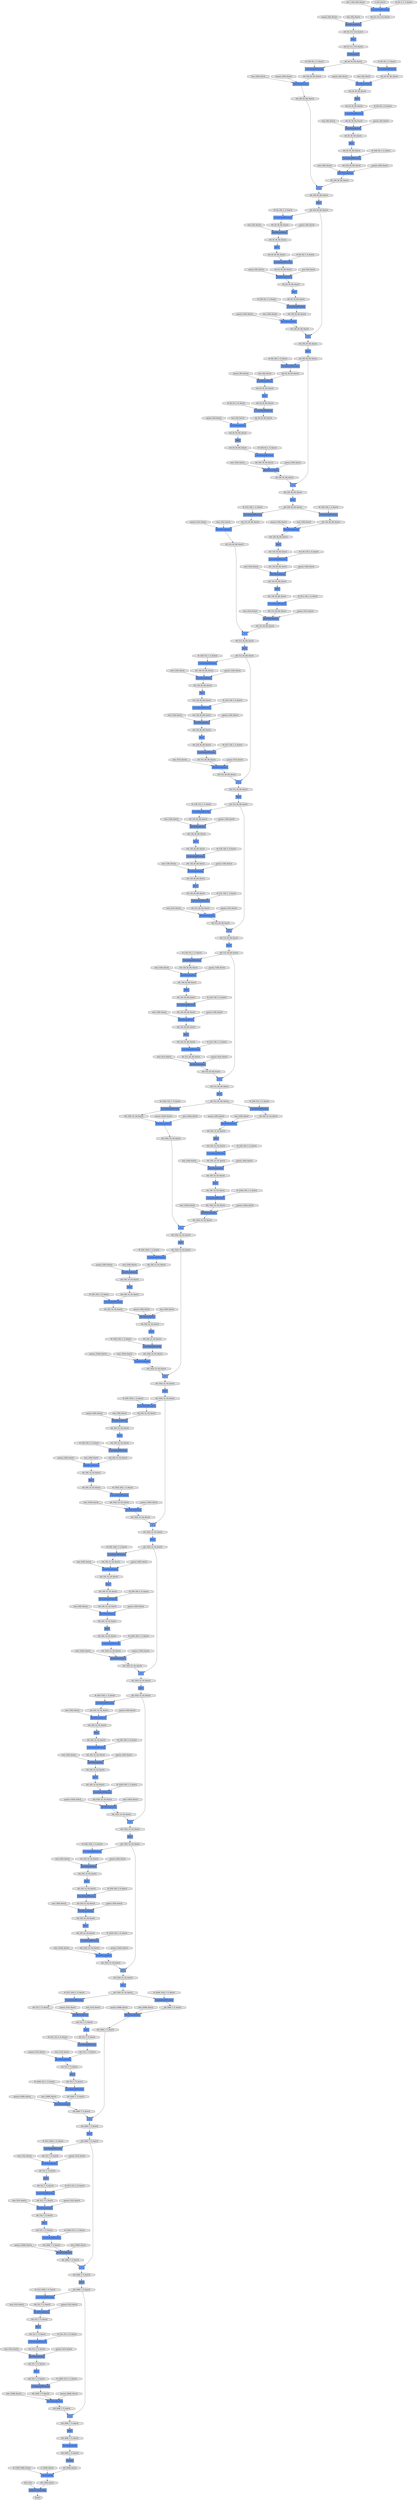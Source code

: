 digraph graphname{rankdir=TB;46965381038160 [label="(64, 256, 56, 56), float32",shape="octagon",fillcolor="#E0E0E0",style="filled"];46965381038288 [label="ReLU",shape="record",fillcolor="#6495ED",style="filled"];46964095648016 [label="W: (256, 64, 1, 1), float32",shape="octagon",fillcolor="#E0E0E0",style="filled"];46965381038352 [label="(64, 64, 56, 56), float32",shape="octagon",fillcolor="#E0E0E0",style="filled"];46964105380304 [label="W: (1000, 2048), float32",shape="octagon",fillcolor="#E0E0E0",style="filled"];46965381038608 [label="ReLU",shape="record",fillcolor="#6495ED",style="filled"];46964105380368 [label="MaxPoolingND",shape="record",fillcolor="#6495ED",style="filled"];46965388739152 [label="(64, 2048, 7, 7), float32",shape="octagon",fillcolor="#E0E0E0",style="filled"];46965381038672 [label="_ + _",shape="record",fillcolor="#6495ED",style="filled"];46965381038736 [label="(64, 64, 56, 56), float32",shape="octagon",fillcolor="#E0E0E0",style="filled"];46965388739344 [label="(64, 2048, 1, 1), float32",shape="octagon",fillcolor="#E0E0E0",style="filled"];46964095648528 [label="gamma: (256), float32",shape="octagon",fillcolor="#E0E0E0",style="filled"];46963444155152 [label="gamma: (64), float32",shape="octagon",fillcolor="#E0E0E0",style="filled"];46964105380688 [label="b: (1000), float32",shape="octagon",fillcolor="#E0E0E0",style="filled"];46965381038928 [label="(64, 64, 56, 56), float32",shape="octagon",fillcolor="#E0E0E0",style="filled"];46965388739536 [label="(64), int32",shape="octagon",fillcolor="#E0E0E0",style="filled"];46965388739600 [label="(64, 2048), float32",shape="octagon",fillcolor="#E0E0E0",style="filled"];46964095648848 [label="beta: (256), float32",shape="octagon",fillcolor="#E0E0E0",style="filled"];46963444155472 [label="beta: (64), float32",shape="octagon",fillcolor="#E0E0E0",style="filled"];46965381039312 [label="(64, 256, 56, 56), float32",shape="octagon",fillcolor="#E0E0E0",style="filled"];46965388739984 [label="(64, 1000), float32",shape="octagon",fillcolor="#E0E0E0",style="filled"];46965381039568 [label="Convolution2DFunction",shape="record",fillcolor="#6495ED",style="filled"];46965381039632 [label="Convolution2DFunction",shape="record",fillcolor="#6495ED",style="filled"];46965381039696 [label="(64, 64, 56, 56), float32",shape="octagon",fillcolor="#E0E0E0",style="filled"];46964095649424 [label="W: (128, 256, 1, 1), float32",shape="octagon",fillcolor="#E0E0E0",style="filled"];46965381039760 [label="BatchNormalization",shape="record",fillcolor="#6495ED",style="filled"];46963444156048 [label="W: (64, 64, 1, 1), float32",shape="octagon",fillcolor="#E0E0E0",style="filled"];46965381039824 [label="(64, 256, 56, 56), float32",shape="octagon",fillcolor="#E0E0E0",style="filled"];46965381039888 [label="(64, 256, 56, 56), float32",shape="octagon",fillcolor="#E0E0E0",style="filled"];46965388740432 [label="float32",shape="octagon",fillcolor="#E0E0E0",style="filled"];46965381039952 [label="(64, 64, 56, 56), float32",shape="octagon",fillcolor="#E0E0E0",style="filled"];46965381040016 [label="BatchNormalization",shape="record",fillcolor="#6495ED",style="filled"];46963444156432 [label="gamma: (64), float32",shape="octagon",fillcolor="#E0E0E0",style="filled"];46965381040208 [label="(64, 64, 56, 56), float32",shape="octagon",fillcolor="#E0E0E0",style="filled"];46964095649936 [label="gamma: (128), float32",shape="octagon",fillcolor="#E0E0E0",style="filled"];46963444156752 [label="beta: (64), float32",shape="octagon",fillcolor="#E0E0E0",style="filled"];46964095650256 [label="beta: (128), float32",shape="octagon",fillcolor="#E0E0E0",style="filled"];46963444157072 [label="W: (64, 64, 3, 3), float32",shape="octagon",fillcolor="#E0E0E0",style="filled"];46964095650576 [label="W: (128, 128, 3, 3), float32",shape="octagon",fillcolor="#E0E0E0",style="filled"];46963444157584 [label="gamma: (64), float32",shape="octagon",fillcolor="#E0E0E0",style="filled"];46964095651088 [label="gamma: (128), float32",shape="octagon",fillcolor="#E0E0E0",style="filled"];46963444157904 [label="beta: (64), float32",shape="octagon",fillcolor="#E0E0E0",style="filled"];46964095651408 [label="beta: (128), float32",shape="octagon",fillcolor="#E0E0E0",style="filled"];46963444158224 [label="W: (256, 64, 1, 1), float32",shape="octagon",fillcolor="#E0E0E0",style="filled"];46964095651728 [label="W: (512, 128, 1, 1), float32",shape="octagon",fillcolor="#E0E0E0",style="filled"];46965388677200 [label="BatchNormalization",shape="record",fillcolor="#6495ED",style="filled"];46965388578896 [label="(64, 256, 14, 14), float32",shape="octagon",fillcolor="#E0E0E0",style="filled"];46964095717456 [label="gamma: (128), float32",shape="octagon",fillcolor="#E0E0E0",style="filled"];46965388677264 [label="(64, 512, 7, 7), float32",shape="octagon",fillcolor="#E0E0E0",style="filled"];46965388579152 [label="(64, 256, 14, 14), float32",shape="octagon",fillcolor="#E0E0E0",style="filled"];46964095717776 [label="beta: (128), float32",shape="octagon",fillcolor="#E0E0E0",style="filled"];46964095816208 [label="gamma: (1024), float32",shape="octagon",fillcolor="#E0E0E0",style="filled"];46965388677712 [label="(64, 512, 7, 7), float32",shape="octagon",fillcolor="#E0E0E0",style="filled"];46965381632656 [label="(64, 64, 113, 113), float32",shape="octagon",fillcolor="#E0E0E0",style="filled"];46965388579536 [label="(64, 1024, 14, 14), float32",shape="octagon",fillcolor="#E0E0E0",style="filled"];46964095718096 [label="W: (512, 128, 1, 1), float32",shape="octagon",fillcolor="#E0E0E0",style="filled"];46965381632720 [label="BatchNormalization",shape="record",fillcolor="#6495ED",style="filled"];46964095816528 [label="beta: (1024), float32",shape="octagon",fillcolor="#E0E0E0",style="filled"];46965388579664 [label="(64, 1024, 14, 14), float32",shape="octagon",fillcolor="#E0E0E0",style="filled"];46965381632848 [label="Convolution2DFunction",shape="record",fillcolor="#6495ED",style="filled"];46965388579728 [label="ReLU",shape="record",fillcolor="#6495ED",style="filled"];46965381632976 [label="(64, 64, 56, 56), float32",shape="octagon",fillcolor="#E0E0E0",style="filled"];46965381633040 [label="(64, 64, 56, 56), float32",shape="octagon",fillcolor="#E0E0E0",style="filled"];46965388579920 [label="BatchNormalization",shape="record",fillcolor="#6495ED",style="filled"];46965388678352 [label="ReLU",shape="record",fillcolor="#6495ED",style="filled"];46964095718608 [label="gamma: (512), float32",shape="octagon",fillcolor="#E0E0E0",style="filled"];46965381633232 [label="BatchNormalization",shape="record",fillcolor="#6495ED",style="filled"];46965388678416 [label="(64, 512, 7, 7), float32",shape="octagon",fillcolor="#E0E0E0",style="filled"];46964095817040 [label="W: (256, 1024, 1, 1), float32",shape="octagon",fillcolor="#E0E0E0",style="filled"];46965388580176 [label="BatchNormalization",shape="record",fillcolor="#6495ED",style="filled"];46965381633360 [label="Convolution2DFunction",shape="record",fillcolor="#6495ED",style="filled"];46965388678544 [label="Convolution2DFunction",shape="record",fillcolor="#6495ED",style="filled"];46965388580240 [label="(64, 1024, 14, 14), float32",shape="octagon",fillcolor="#E0E0E0",style="filled"];46965381633488 [label="ReLU",shape="record",fillcolor="#6495ED",style="filled"];46965388678672 [label="(64, 512, 7, 7), float32",shape="octagon",fillcolor="#E0E0E0",style="filled"];46964095718928 [label="beta: (512), float32",shape="octagon",fillcolor="#E0E0E0",style="filled"];46965381633616 [label="ReLU",shape="record",fillcolor="#6495ED",style="filled"];46965388678992 [label="BatchNormalization",shape="record",fillcolor="#6495ED",style="filled"];46964095817552 [label="gamma: (256), float32",shape="octagon",fillcolor="#E0E0E0",style="filled"];46965388679056 [label="(64, 2048, 7, 7), float32",shape="octagon",fillcolor="#E0E0E0",style="filled"];46965388580752 [label="ReLU",shape="record",fillcolor="#6495ED",style="filled"];46965388580816 [label="(64, 1024, 14, 14), float32",shape="octagon",fillcolor="#E0E0E0",style="filled"];46965381634000 [label="BatchNormalization",shape="record",fillcolor="#6495ED",style="filled"];46964095719440 [label="W: (128, 512, 1, 1), float32",shape="octagon",fillcolor="#E0E0E0",style="filled"];46965381634064 [label="Convolution2DFunction",shape="record",fillcolor="#6495ED",style="filled"];46965388679248 [label="_ + _",shape="record",fillcolor="#6495ED",style="filled"];46965388580944 [label="BatchNormalization",shape="record",fillcolor="#6495ED",style="filled"];46965381634128 [label="(64, 64, 113, 113), float32",shape="octagon",fillcolor="#E0E0E0",style="filled"];46964095817872 [label="beta: (256), float32",shape="octagon",fillcolor="#E0E0E0",style="filled"];46965381634192 [label="(64, 64, 56, 56), float32",shape="octagon",fillcolor="#E0E0E0",style="filled"];46965388581072 [label="(64, 256, 14, 14), float32",shape="octagon",fillcolor="#E0E0E0",style="filled"];46965381634256 [label="ReLU",shape="record",fillcolor="#6495ED",style="filled"];46965388679440 [label="Convolution2DFunction",shape="record",fillcolor="#6495ED",style="filled"];46965381634320 [label="(64, 64, 56, 56), float32",shape="octagon",fillcolor="#E0E0E0",style="filled"];46964095818192 [label="W: (256, 256, 3, 3), float32",shape="octagon",fillcolor="#E0E0E0",style="filled"];46965381634512 [label="(64, 64, 56, 56), float32",shape="octagon",fillcolor="#E0E0E0",style="filled"];46965388679696 [label="BatchNormalization",shape="record",fillcolor="#6495ED",style="filled"];46964095719952 [label="gamma: (128), float32",shape="octagon",fillcolor="#E0E0E0",style="filled"];46965388679760 [label="(64, 2048, 7, 7), float32",shape="octagon",fillcolor="#E0E0E0",style="filled"];46965388581456 [label="Convolution2DFunction",shape="record",fillcolor="#6495ED",style="filled"];46965381634640 [label="BatchNormalization",shape="record",fillcolor="#6495ED",style="filled"];46965381634704 [label="Convolution2DFunction",shape="record",fillcolor="#6495ED",style="filled"];46965388679888 [label="(64, 2048, 7, 7), float32",shape="octagon",fillcolor="#E0E0E0",style="filled"];46965381634768 [label="(64, 64, 56, 56), float32",shape="octagon",fillcolor="#E0E0E0",style="filled"];46965388581712 [label="Convolution2DFunction",shape="record",fillcolor="#6495ED",style="filled"];46964095720272 [label="beta: (128), float32",shape="octagon",fillcolor="#E0E0E0",style="filled"];46965381634896 [label="(64, 64, 56, 56), float32",shape="octagon",fillcolor="#E0E0E0",style="filled"];46965388680080 [label="ReLU",shape="record",fillcolor="#6495ED",style="filled"];46965388581776 [label="(64, 256, 14, 14), float32",shape="octagon",fillcolor="#E0E0E0",style="filled"];46964095818704 [label="gamma: (256), float32",shape="octagon",fillcolor="#E0E0E0",style="filled"];46965381635024 [label="(64, 3, 226, 226), float32",shape="octagon",fillcolor="#E0E0E0",style="filled"];46965388581904 [label="_ + _",shape="record",fillcolor="#6495ED",style="filled"];46965381635088 [label="Convolution2DFunction",shape="record",fillcolor="#6495ED",style="filled"];46965381635152 [label="BatchNormalization",shape="record",fillcolor="#6495ED",style="filled"];46965388680336 [label="Convolution2DFunction",shape="record",fillcolor="#6495ED",style="filled"];46965388582032 [label="(64, 256, 14, 14), float32",shape="octagon",fillcolor="#E0E0E0",style="filled"];46964095720592 [label="W: (128, 128, 3, 3), float32",shape="octagon",fillcolor="#E0E0E0",style="filled"];46965381635216 [label="(64, 64, 113, 113), float32",shape="octagon",fillcolor="#E0E0E0",style="filled"];46965381635280 [label="(64, 256, 56, 56), float32",shape="octagon",fillcolor="#E0E0E0",style="filled"];46964095819024 [label="beta: (256), float32",shape="octagon",fillcolor="#E0E0E0",style="filled"];46965381635408 [label="ReLU",shape="record",fillcolor="#6495ED",style="filled"];46965388680592 [label="ReLU",shape="record",fillcolor="#6495ED",style="filled"];46965388680656 [label="(64, 2048, 7, 7), float32",shape="octagon",fillcolor="#E0E0E0",style="filled"];46965381635536 [label="Convolution2DFunction",shape="record",fillcolor="#6495ED",style="filled"];46965388582416 [label="ReLU",shape="record",fillcolor="#6495ED",style="filled"];46965381635600 [label="BatchNormalization",shape="record",fillcolor="#6495ED",style="filled"];46964095819344 [label="W: (1024, 256, 1, 1), float32",shape="octagon",fillcolor="#E0E0E0",style="filled"];46965388582480 [label="(64, 256, 14, 14), float32",shape="octagon",fillcolor="#E0E0E0",style="filled"];46965388680848 [label="(64, 2048, 7, 7), float32",shape="octagon",fillcolor="#E0E0E0",style="filled"];46964095721104 [label="gamma: (128), float32",shape="octagon",fillcolor="#E0E0E0",style="filled"];46965381635920 [label="Convolution2DFunction",shape="record",fillcolor="#6495ED",style="filled"];46965388582864 [label="Convolution2DFunction",shape="record",fillcolor="#6495ED",style="filled"];46964095721424 [label="beta: (128), float32",shape="octagon",fillcolor="#E0E0E0",style="filled"];46965381636048 [label="ReLU",shape="record",fillcolor="#6495ED",style="filled"];46964105355472 [label="beta: (2048), float32",shape="octagon",fillcolor="#E0E0E0",style="filled"];46964095754704 [label="gamma: (512), float32",shape="octagon",fillcolor="#E0E0E0",style="filled"];46964105355984 [label="W: (512, 2048, 1, 1), float32",shape="octagon",fillcolor="#E0E0E0",style="filled"];46964095755024 [label="beta: (512), float32",shape="octagon",fillcolor="#E0E0E0",style="filled"];46964105356496 [label="gamma: (512), float32",shape="octagon",fillcolor="#E0E0E0",style="filled"];46964095755600 [label="W: (256, 512, 1, 1), float32",shape="octagon",fillcolor="#E0E0E0",style="filled"];46964105356816 [label="beta: (512), float32",shape="octagon",fillcolor="#E0E0E0",style="filled"];46964105357136 [label="W: (512, 512, 3, 3), float32",shape="octagon",fillcolor="#E0E0E0",style="filled"];46964095756112 [label="gamma: (256), float32",shape="octagon",fillcolor="#E0E0E0",style="filled"];46964095756432 [label="beta: (256), float32",shape="octagon",fillcolor="#E0E0E0",style="filled"];46964105357648 [label="gamma: (512), float32",shape="octagon",fillcolor="#E0E0E0",style="filled"];46964095756752 [label="W: (256, 256, 3, 3), float32",shape="octagon",fillcolor="#E0E0E0",style="filled"];46964105357968 [label="beta: (512), float32",shape="octagon",fillcolor="#E0E0E0",style="filled"];46964105358288 [label="W: (2048, 512, 1, 1), float32",shape="octagon",fillcolor="#E0E0E0",style="filled"];46964095757264 [label="gamma: (256), float32",shape="octagon",fillcolor="#E0E0E0",style="filled"];46964095757584 [label="beta: (256), float32",shape="octagon",fillcolor="#E0E0E0",style="filled"];46964105358800 [label="gamma: (2048), float32",shape="octagon",fillcolor="#E0E0E0",style="filled"];46964095757904 [label="W: (1024, 256, 1, 1), float32",shape="octagon",fillcolor="#E0E0E0",style="filled"];46963366407888 [label="b: (64), float32",shape="octagon",fillcolor="#E0E0E0",style="filled"];46964105359120 [label="beta: (2048), float32",shape="octagon",fillcolor="#E0E0E0",style="filled"];46964095856720 [label="beta: (1024), float32",shape="octagon",fillcolor="#E0E0E0",style="filled"];46964095791184 [label="beta: (256), float32",shape="octagon",fillcolor="#E0E0E0",style="filled"];46964095889680 [label="gamma: (2048), float32",shape="octagon",fillcolor="#E0E0E0",style="filled"];46965388620048 [label="Convolution2DFunction",shape="record",fillcolor="#6495ED",style="filled"];46963444166992 [label="beta: (64), float32",shape="octagon",fillcolor="#E0E0E0",style="filled"];46965388652944 [label="(64, 256, 14, 14), float32",shape="octagon",fillcolor="#E0E0E0",style="filled"];46964095791504 [label="W: (1024, 256, 1, 1), float32",shape="octagon",fillcolor="#E0E0E0",style="filled"];46964095890000 [label="beta: (2048), float32",shape="octagon",fillcolor="#E0E0E0",style="filled"];46965388620368 [label="(64, 256, 14, 14), float32",shape="octagon",fillcolor="#E0E0E0",style="filled"];46964095857296 [label="W: (256, 1024, 1, 1), float32",shape="octagon",fillcolor="#E0E0E0",style="filled"];46963444167312 [label="W: (256, 64, 1, 1), float32",shape="octagon",fillcolor="#E0E0E0",style="filled"];46965388620624 [label="(64, 256, 14, 14), float32",shape="octagon",fillcolor="#E0E0E0",style="filled"];46964095792016 [label="gamma: (1024), float32",shape="octagon",fillcolor="#E0E0E0",style="filled"];46965388653584 [label="BatchNormalization",shape="record",fillcolor="#6495ED",style="filled"];46964095890512 [label="W: (512, 2048, 1, 1), float32",shape="octagon",fillcolor="#E0E0E0",style="filled"];46965388653648 [label="(64, 256, 14, 14), float32",shape="octagon",fillcolor="#E0E0E0",style="filled"];46964095857808 [label="gamma: (256), float32",shape="octagon",fillcolor="#E0E0E0",style="filled"];46963444167824 [label="gamma: (256), float32",shape="octagon",fillcolor="#E0E0E0",style="filled"];46965388621008 [label="(64, 1024, 14, 14), float32",shape="octagon",fillcolor="#E0E0E0",style="filled"];46964095792336 [label="beta: (1024), float32",shape="octagon",fillcolor="#E0E0E0",style="filled"];46965388653904 [label="(64, 256, 14, 14), float32",shape="octagon",fillcolor="#E0E0E0",style="filled"];46965388621136 [label="(64, 1024, 14, 14), float32",shape="octagon",fillcolor="#E0E0E0",style="filled"];46965388621200 [label="BatchNormalization",shape="record",fillcolor="#6495ED",style="filled"];46964095858128 [label="beta: (256), float32",shape="octagon",fillcolor="#E0E0E0",style="filled"];46963444168144 [label="beta: (256), float32",shape="octagon",fillcolor="#E0E0E0",style="filled"];46964095891024 [label="gamma: (512), float32",shape="octagon",fillcolor="#E0E0E0",style="filled"];46965388621392 [label="BatchNormalization",shape="record",fillcolor="#6495ED",style="filled"];46965388654288 [label="(64, 1024, 14, 14), float32",shape="octagon",fillcolor="#E0E0E0",style="filled"];46964095792848 [label="W: (256, 1024, 1, 1), float32",shape="octagon",fillcolor="#E0E0E0",style="filled"];46964095858448 [label="W: (256, 256, 3, 3), float32",shape="octagon",fillcolor="#E0E0E0",style="filled"];46965388654416 [label="(64, 1024, 14, 14), float32",shape="octagon",fillcolor="#E0E0E0",style="filled"];46965388621648 [label="Convolution2DFunction",shape="record",fillcolor="#6495ED",style="filled"];46965388654480 [label="_ + _",shape="record",fillcolor="#6495ED",style="filled"];46964095891344 [label="beta: (512), float32",shape="octagon",fillcolor="#E0E0E0",style="filled"];46965388621712 [label="(64, 1024, 14, 14), float32",shape="octagon",fillcolor="#E0E0E0",style="filled"];46963444168656 [label="W: (64, 256, 1, 1), float32",shape="octagon",fillcolor="#E0E0E0",style="filled"];46965388654672 [label="BatchNormalization",shape="record",fillcolor="#6495ED",style="filled"];46964095891664 [label="W: (512, 512, 3, 3), float32",shape="octagon",fillcolor="#E0E0E0",style="filled"];46964095793360 [label="gamma: (256), float32",shape="octagon",fillcolor="#E0E0E0",style="filled"];46964095858960 [label="gamma: (256), float32",shape="octagon",fillcolor="#E0E0E0",style="filled"];46965388654928 [label="BatchNormalization",shape="record",fillcolor="#6495ED",style="filled"];46965388654992 [label="(64, 1024, 14, 14), float32",shape="octagon",fillcolor="#E0E0E0",style="filled"];46965388622224 [label="ReLU",shape="record",fillcolor="#6495ED",style="filled"];46965388622288 [label="(64, 1024, 14, 14), float32",shape="octagon",fillcolor="#E0E0E0",style="filled"];46965332606864 [label="(64, 256, 56, 56), float32",shape="octagon",fillcolor="#E0E0E0",style="filled"];46963444169168 [label="gamma: (64), float32",shape="octagon",fillcolor="#E0E0E0",style="filled"];46964095793680 [label="beta: (256), float32",shape="octagon",fillcolor="#E0E0E0",style="filled"];46964095859280 [label="beta: (256), float32",shape="octagon",fillcolor="#E0E0E0",style="filled"];46965388622416 [label="BatchNormalization",shape="record",fillcolor="#6495ED",style="filled"];46964095892176 [label="gamma: (512), float32",shape="octagon",fillcolor="#E0E0E0",style="filled"];46965388622544 [label="(64, 256, 14, 14), float32",shape="octagon",fillcolor="#E0E0E0",style="filled"];46963444169488 [label="beta: (64), float32",shape="octagon",fillcolor="#E0E0E0",style="filled"];46964095794000 [label="W: (256, 256, 3, 3), float32",shape="octagon",fillcolor="#E0E0E0",style="filled"];46965388655504 [label="AveragePooling2D",shape="record",fillcolor="#6495ED",style="filled"];46964095859600 [label="W: (1024, 256, 1, 1), float32",shape="octagon",fillcolor="#E0E0E0",style="filled"];46965388655568 [label="(64, 1024, 14, 14), float32",shape="octagon",fillcolor="#E0E0E0",style="filled"];46964095892496 [label="beta: (512), float32",shape="octagon",fillcolor="#E0E0E0",style="filled"];46965388655696 [label="(64, 512, 7, 7), float32",shape="octagon",fillcolor="#E0E0E0",style="filled"];46965388622928 [label="Convolution2DFunction",shape="record",fillcolor="#6495ED",style="filled"];46963444169808 [label="W: (64, 64, 3, 3), float32",shape="octagon",fillcolor="#E0E0E0",style="filled"];46965388655760 [label="Convolution2DFunction",shape="record",fillcolor="#6495ED",style="filled"];46964095892816 [label="W: (2048, 512, 1, 1), float32",shape="octagon",fillcolor="#E0E0E0",style="filled"];46965388623184 [label="ReLU",shape="record",fillcolor="#6495ED",style="filled"];46964095794512 [label="gamma: (256), float32",shape="octagon",fillcolor="#E0E0E0",style="filled"];46964095860112 [label="gamma: (1024), float32",shape="octagon",fillcolor="#E0E0E0",style="filled"];46965388623248 [label="(64, 256, 14, 14), float32",shape="octagon",fillcolor="#E0E0E0",style="filled"];46965332639632 [label="(64, 256, 56, 56), float32",shape="octagon",fillcolor="#E0E0E0",style="filled"];46965388656144 [label="Convolution2DFunction",shape="record",fillcolor="#6495ED",style="filled"];46965388623376 [label="_ + _",shape="record",fillcolor="#6495ED",style="filled"];46963444170320 [label="gamma: (64), float32",shape="octagon",fillcolor="#E0E0E0",style="filled"];46965388623504 [label="(64, 256, 14, 14), float32",shape="octagon",fillcolor="#E0E0E0",style="filled"];46964095794832 [label="beta: (256), float32",shape="octagon",fillcolor="#E0E0E0",style="filled"];46964095860432 [label="beta: (1024), float32",shape="octagon",fillcolor="#E0E0E0",style="filled"];46965388656400 [label="ReLU",shape="record",fillcolor="#6495ED",style="filled"];46964095893328 [label="gamma: (2048), float32",shape="octagon",fillcolor="#E0E0E0",style="filled"];46965388656464 [label="(64, 512, 7, 7), float32",shape="octagon",fillcolor="#E0E0E0",style="filled"];46965388623696 [label="ReLU",shape="record",fillcolor="#6495ED",style="filled"];46963444170640 [label="beta: (64), float32",shape="octagon",fillcolor="#E0E0E0",style="filled"];46964095795152 [label="W: (1024, 256, 1, 1), float32",shape="octagon",fillcolor="#E0E0E0",style="filled"];46965388722448 [label="Reshape",shape="record",fillcolor="#6495ED",style="filled"];46965388558608 [label="(64, 1024, 14, 14), float32",shape="octagon",fillcolor="#E0E0E0",style="filled"];46965388722512 [label="(64, 2048, 7, 7), float32",shape="octagon",fillcolor="#E0E0E0",style="filled"];46965388558736 [label="(64, 1024, 14, 14), float32",shape="octagon",fillcolor="#E0E0E0",style="filled"];46964095697360 [label="gamma: (512), float32",shape="octagon",fillcolor="#E0E0E0",style="filled"];46965388722768 [label="(64, 512, 7, 7), float32",shape="octagon",fillcolor="#E0E0E0",style="filled"];46964095697680 [label="beta: (512), float32",shape="octagon",fillcolor="#E0E0E0",style="filled"];46964095698000 [label="W: (512, 256, 1, 1), float32",shape="octagon",fillcolor="#E0E0E0",style="filled"];46965388559504 [label="(64, 1024, 14, 14), float32",shape="octagon",fillcolor="#E0E0E0",style="filled"];46965388723408 [label="BatchNormalization",shape="record",fillcolor="#6495ED",style="filled"];46965388723472 [label="(64, 512, 7, 7), float32",shape="octagon",fillcolor="#E0E0E0",style="filled"];46965388559696 [label="(64, 1024, 14, 14), float32",shape="octagon",fillcolor="#E0E0E0",style="filled"];46965388723600 [label="Convolution2DFunction",shape="record",fillcolor="#6495ED",style="filled"];46965388723728 [label="(64, 512, 7, 7), float32",shape="octagon",fillcolor="#E0E0E0",style="filled"];46964095698512 [label="gamma: (512), float32",shape="octagon",fillcolor="#E0E0E0",style="filled"];46963329648272 [label="ReLU",shape="record",fillcolor="#6495ED",style="filled"];46965388560080 [label="ReLU",shape="record",fillcolor="#6495ED",style="filled"];46965388560144 [label="(64, 1024, 14, 14), float32",shape="octagon",fillcolor="#E0E0E0",style="filled"];46965388560272 [label="(64, 256, 14, 14), float32",shape="octagon",fillcolor="#E0E0E0",style="filled"];46964095698832 [label="beta: (512), float32",shape="octagon",fillcolor="#E0E0E0",style="filled"];46965388724176 [label="(64, 512, 7, 7), float32",shape="octagon",fillcolor="#E0E0E0",style="filled"];46965388560336 [label="Convolution2DFunction",shape="record",fillcolor="#6495ED",style="filled"];46965388560720 [label="BatchNormalization",shape="record",fillcolor="#6495ED",style="filled"];46964095699344 [label="W: (128, 512, 1, 1), float32",shape="octagon",fillcolor="#E0E0E0",style="filled"];46965388724816 [label="BatchNormalization",shape="record",fillcolor="#6495ED",style="filled"];46965388560976 [label="Convolution2DFunction",shape="record",fillcolor="#6495ED",style="filled"];46965388724880 [label="(64, 512, 7, 7), float32",shape="octagon",fillcolor="#E0E0E0",style="filled"];46965388561040 [label="(64, 256, 14, 14), float32",shape="octagon",fillcolor="#E0E0E0",style="filled"];46965388725008 [label="LinearFunction",shape="record",fillcolor="#6495ED",style="filled"];46965388561168 [label="_ + _",shape="record",fillcolor="#6495ED",style="filled"];46965388725136 [label="(64, 512, 7, 7), float32",shape="octagon",fillcolor="#E0E0E0",style="filled"];46965388561296 [label="(64, 256, 14, 14), float32",shape="octagon",fillcolor="#E0E0E0",style="filled"];46964095699856 [label="gamma: (128), float32",shape="octagon",fillcolor="#E0E0E0",style="filled"];46965388725264 [label="SoftmaxCrossEntropy",shape="record",fillcolor="#6495ED",style="filled"];46965388725456 [label="ReLU",shape="record",fillcolor="#6495ED",style="filled"];46964095700176 [label="beta: (128), float32",shape="octagon",fillcolor="#E0E0E0",style="filled"];46965388725520 [label="(64, 2048, 7, 7), float32",shape="octagon",fillcolor="#E0E0E0",style="filled"];46965388561680 [label="ReLU",shape="record",fillcolor="#6495ED",style="filled"];46965388561744 [label="(64, 256, 14, 14), float32",shape="octagon",fillcolor="#E0E0E0",style="filled"];46965388725648 [label="(64, 2048, 7, 7), float32",shape="octagon",fillcolor="#E0E0E0",style="filled"];46964095700496 [label="W: (128, 128, 3, 3), float32",shape="octagon",fillcolor="#E0E0E0",style="filled"];46965388562128 [label="BatchNormalization",shape="record",fillcolor="#6495ED",style="filled"];46965388726224 [label="(64, 2048, 7, 7), float32",shape="octagon",fillcolor="#E0E0E0",style="filled"];46965388562384 [label="Convolution2DFunction",shape="record",fillcolor="#6495ED",style="filled"];46964095832208 [label="gamma: (1024), float32",shape="octagon",fillcolor="#E0E0E0",style="filled"];46964095832528 [label="beta: (1024), float32",shape="octagon",fillcolor="#E0E0E0",style="filled"];46964095833040 [label="W: (256, 1024, 1, 1), float32",shape="octagon",fillcolor="#E0E0E0",style="filled"];46964095833552 [label="gamma: (256), float32",shape="octagon",fillcolor="#E0E0E0",style="filled"];46964095833872 [label="beta: (256), float32",shape="octagon",fillcolor="#E0E0E0",style="filled"];46964095834192 [label="W: (256, 256, 3, 3), float32",shape="octagon",fillcolor="#E0E0E0",style="filled"];46964095834704 [label="gamma: (256), float32",shape="octagon",fillcolor="#E0E0E0",style="filled"];46964095835024 [label="beta: (256), float32",shape="octagon",fillcolor="#E0E0E0",style="filled"];46964095835344 [label="W: (1024, 256, 1, 1), float32",shape="octagon",fillcolor="#E0E0E0",style="filled"];46965388476304 [label="Convolution2DFunction",shape="record",fillcolor="#6495ED",style="filled"];46964095835856 [label="gamma: (1024), float32",shape="octagon",fillcolor="#E0E0E0",style="filled"];46965388697680 [label="ReLU",shape="record",fillcolor="#6495ED",style="filled"];46965388697744 [label="(64, 2048, 7, 7), float32",shape="octagon",fillcolor="#E0E0E0",style="filled"];46965388632208 [label="(64, 256, 14, 14), float32",shape="octagon",fillcolor="#E0E0E0",style="filled"];46964095770768 [label="gamma: (1024), float32",shape="octagon",fillcolor="#E0E0E0",style="filled"];46965388697872 [label="(64, 512, 7, 7), float32",shape="octagon",fillcolor="#E0E0E0",style="filled"];46965388501264 [label="(64, 512, 28, 28), float32",shape="octagon",fillcolor="#E0E0E0",style="filled"];46964095738192 [label="W: (512, 128, 1, 1), float32",shape="octagon",fillcolor="#E0E0E0",style="filled"];46963444212048 [label="gamma: (256), float32",shape="octagon",fillcolor="#E0E0E0",style="filled"];46965388501392 [label="(64, 128, 28, 28), float32",shape="octagon",fillcolor="#E0E0E0",style="filled"];46964095771088 [label="beta: (1024), float32",shape="octagon",fillcolor="#E0E0E0",style="filled"];46965388501456 [label="ReLU",shape="record",fillcolor="#6495ED",style="filled"];46965388632592 [label="Convolution2DFunction",shape="record",fillcolor="#6495ED",style="filled"];46965388501520 [label="(64, 512, 28, 28), float32",shape="octagon",fillcolor="#E0E0E0",style="filled"];46965388501648 [label="Convolution2DFunction",shape="record",fillcolor="#6495ED",style="filled"];46963444212368 [label="beta: (256), float32",shape="octagon",fillcolor="#E0E0E0",style="filled"];46965388698320 [label="ReLU",shape="record",fillcolor="#6495ED",style="filled"];46964095771408 [label="W: (1024, 512, 1, 1), float32",shape="octagon",fillcolor="#E0E0E0",style="filled"];46965388632912 [label="(64, 256, 14, 14), float32",shape="octagon",fillcolor="#E0E0E0",style="filled"];46964095738704 [label="gamma: (512), float32",shape="octagon",fillcolor="#E0E0E0",style="filled"];46965388698576 [label="BatchNormalization",shape="record",fillcolor="#6495ED",style="filled"];46965388501968 [label="BatchNormalization",shape="record",fillcolor="#6495ED",style="filled"];46963444212688 [label="W: (256, 64, 1, 1), float32",shape="octagon",fillcolor="#E0E0E0",style="filled"];46965388698640 [label="(64, 512, 7, 7), float32",shape="octagon",fillcolor="#E0E0E0",style="filled"];46965388502032 [label="(64, 128, 28, 28), float32",shape="octagon",fillcolor="#E0E0E0",style="filled"];46965388633168 [label="(64, 256, 14, 14), float32",shape="octagon",fillcolor="#E0E0E0",style="filled"];46965388698768 [label="Convolution2DFunction",shape="record",fillcolor="#6495ED",style="filled"];46964095739024 [label="beta: (512), float32",shape="octagon",fillcolor="#E0E0E0",style="filled"];46965388502160 [label="(64, 128, 28, 28), float32",shape="octagon",fillcolor="#E0E0E0",style="filled"];46965388698896 [label="(64, 512, 7, 7), float32",shape="octagon",fillcolor="#E0E0E0",style="filled"];46964095771920 [label="gamma: (1024), float32",shape="octagon",fillcolor="#E0E0E0",style="filled"];46965388502288 [label="(64, 128, 28, 28), float32",shape="octagon",fillcolor="#E0E0E0",style="filled"];46963350824208 [label="W: (64, 3, 7, 7), float32",shape="octagon",fillcolor="#E0E0E0",style="filled"];46965388502416 [label="ReLU",shape="record",fillcolor="#6495ED",style="filled"];46965388633552 [label="(64, 1024, 14, 14), float32",shape="octagon",fillcolor="#E0E0E0",style="filled"];46963444213200 [label="gamma: (256), float32",shape="octagon",fillcolor="#E0E0E0",style="filled"];46965388633680 [label="(64, 1024, 14, 14), float32",shape="octagon",fillcolor="#E0E0E0",style="filled"];46964095772240 [label="beta: (1024), float32",shape="octagon",fillcolor="#E0E0E0",style="filled"];46965388633744 [label="BatchNormalization",shape="record",fillcolor="#6495ED",style="filled"];46964095739536 [label="W: (128, 512, 1, 1), float32",shape="octagon",fillcolor="#E0E0E0",style="filled"];46965388699344 [label="(64, 512, 7, 7), float32",shape="octagon",fillcolor="#E0E0E0",style="filled"];46965388502736 [label="BatchNormalization",shape="record",fillcolor="#6495ED",style="filled"];46965388502800 [label="(64, 128, 28, 28), float32",shape="octagon",fillcolor="#E0E0E0",style="filled"];46963444213520 [label="beta: (256), float32",shape="octagon",fillcolor="#E0E0E0",style="filled"];46965388633936 [label="BatchNormalization",shape="record",fillcolor="#6495ED",style="filled"];46965388502864 [label="(64, 512, 28, 28), float32",shape="octagon",fillcolor="#E0E0E0",style="filled"];46965388502928 [label="(64, 128, 28, 28), float32",shape="octagon",fillcolor="#E0E0E0",style="filled"];46965388502992 [label="ReLU",shape="record",fillcolor="#6495ED",style="filled"];46965388503056 [label="(64, 512, 28, 28), float32",shape="octagon",fillcolor="#E0E0E0",style="filled"];46965388699728 [label="_ + _",shape="record",fillcolor="#6495ED",style="filled"];46965388634192 [label="Convolution2DFunction",shape="record",fillcolor="#6495ED",style="filled"];46964095772752 [label="W: (256, 1024, 1, 1), float32",shape="octagon",fillcolor="#E0E0E0",style="filled"];46965388503120 [label="BatchNormalization",shape="record",fillcolor="#6495ED",style="filled"];46965388634256 [label="(64, 1024, 14, 14), float32",shape="octagon",fillcolor="#E0E0E0",style="filled"];46965388503184 [label="BatchNormalization",shape="record",fillcolor="#6495ED",style="filled"];46964095740048 [label="gamma: (128), float32",shape="octagon",fillcolor="#E0E0E0",style="filled"];46963444213968 [label="_ + _",shape="record",fillcolor="#6495ED",style="filled"];46965388699984 [label="BatchNormalization",shape="record",fillcolor="#6495ED",style="filled"];46965388700048 [label="(64, 512, 7, 7), float32",shape="octagon",fillcolor="#E0E0E0",style="filled"];46965388503440 [label="Convolution2DFunction",shape="record",fillcolor="#6495ED",style="filled"];46964095740368 [label="beta: (128), float32",shape="octagon",fillcolor="#E0E0E0",style="filled"];46965388503504 [label="(64, 512, 28, 28), float32",shape="octagon",fillcolor="#E0E0E0",style="filled"];46964095773264 [label="gamma: (256), float32",shape="octagon",fillcolor="#E0E0E0",style="filled"];46965388503632 [label="(64, 128, 28, 28), float32",shape="octagon",fillcolor="#E0E0E0",style="filled"];46963444214352 [label="W: (64, 256, 1, 1), float32",shape="octagon",fillcolor="#E0E0E0",style="filled"];46965388700304 [label="(64, 512, 7, 7), float32",shape="octagon",fillcolor="#E0E0E0",style="filled"];46965388634768 [label="Convolution2DFunction",shape="record",fillcolor="#6495ED",style="filled"];46965388503696 [label="Convolution2DFunction",shape="record",fillcolor="#6495ED",style="filled"];46965388634832 [label="(64, 1024, 14, 14), float32",shape="octagon",fillcolor="#E0E0E0",style="filled"];46965388503760 [label="(64, 512, 28, 28), float32",shape="octagon",fillcolor="#E0E0E0",style="filled"];46964095740688 [label="W: (128, 128, 3, 3), float32",shape="octagon",fillcolor="#E0E0E0",style="filled"];46965388634960 [label="ReLU",shape="record",fillcolor="#6495ED",style="filled"];46965388503888 [label="ReLU",shape="record",fillcolor="#6495ED",style="filled"];46964095773584 [label="beta: (256), float32",shape="octagon",fillcolor="#E0E0E0",style="filled"];46965388503952 [label="Convolution2DFunction",shape="record",fillcolor="#6495ED",style="filled"];46965388700624 [label="ReLU",shape="record",fillcolor="#6495ED",style="filled"];46965388635088 [label="(64, 256, 14, 14), float32",shape="octagon",fillcolor="#E0E0E0",style="filled"];46963444214736 [label="gamma: (64), float32",shape="octagon",fillcolor="#E0E0E0",style="filled"];46965388700688 [label="(64, 2048, 7, 7), float32",shape="octagon",fillcolor="#E0E0E0",style="filled"];46965388700816 [label="(64, 2048, 7, 7), float32",shape="octagon",fillcolor="#E0E0E0",style="filled"];46965388504208 [label="Convolution2DFunction",shape="record",fillcolor="#6495ED",style="filled"];46965388700880 [label="Convolution2DFunction",shape="record",fillcolor="#6495ED",style="filled"];46964095773904 [label="W: (256, 256, 3, 3), float32",shape="octagon",fillcolor="#E0E0E0",style="filled"];46965388504272 [label="(64, 128, 28, 28), float32",shape="octagon",fillcolor="#E0E0E0",style="filled"];46965388504336 [label="ReLU",shape="record",fillcolor="#6495ED",style="filled"];46964095741200 [label="gamma: (128), float32",shape="octagon",fillcolor="#E0E0E0",style="filled"];46963444215056 [label="beta: (64), float32",shape="octagon",fillcolor="#E0E0E0",style="filled"];46965388635472 [label="Convolution2DFunction",shape="record",fillcolor="#6495ED",style="filled"];46965388504400 [label="(64, 128, 28, 28), float32",shape="octagon",fillcolor="#E0E0E0",style="filled"];46965388701072 [label="BatchNormalization",shape="record",fillcolor="#6495ED",style="filled"];46965388504528 [label="(64, 128, 28, 28), float32",shape="octagon",fillcolor="#E0E0E0",style="filled"];46965388504592 [label="_ + _",shape="record",fillcolor="#6495ED",style="filled"];46965388635728 [label="ReLU",shape="record",fillcolor="#6495ED",style="filled"];46965388504656 [label="BatchNormalization",shape="record",fillcolor="#6495ED",style="filled"];46964095741520 [label="beta: (128), float32",shape="octagon",fillcolor="#E0E0E0",style="filled"];46963444215376 [label="W: (64, 64, 3, 3), float32",shape="octagon",fillcolor="#E0E0E0",style="filled"];46965388701328 [label="Convolution2DFunction",shape="record",fillcolor="#6495ED",style="filled"];46965388635792 [label="(64, 256, 14, 14), float32",shape="octagon",fillcolor="#E0E0E0",style="filled"];46965388504720 [label="BatchNormalization",shape="record",fillcolor="#6495ED",style="filled"];46965388701392 [label="(64, 2048, 7, 7), float32",shape="octagon",fillcolor="#E0E0E0",style="filled"];46964095774416 [label="gamma: (256), float32",shape="octagon",fillcolor="#E0E0E0",style="filled"];46965388635920 [label="_ + _",shape="record",fillcolor="#6495ED",style="filled"];46965388636048 [label="(64, 256, 14, 14), float32",shape="octagon",fillcolor="#E0E0E0",style="filled"];46965388504976 [label="Convolution2DFunction",shape="record",fillcolor="#6495ED",style="filled"];46964095741840 [label="W: (512, 128, 1, 1), float32",shape="octagon",fillcolor="#E0E0E0",style="filled"];46965388505040 [label="(64, 128, 28, 28), float32",shape="octagon",fillcolor="#E0E0E0",style="filled"];46963444215760 [label="gamma: (64), float32",shape="octagon",fillcolor="#E0E0E0",style="filled"];46965388537936 [label="(64, 128, 28, 28), float32",shape="octagon",fillcolor="#E0E0E0",style="filled"];46965332635728 [label="(64, 256, 56, 56), float32",shape="octagon",fillcolor="#E0E0E0",style="filled"];46965388538000 [label="(64, 512, 28, 28), float32",shape="octagon",fillcolor="#E0E0E0",style="filled"];46965388472464 [label="(64, 128, 28, 28), float32",shape="octagon",fillcolor="#E0E0E0",style="filled"];46965388538064 [label="(64, 256, 14, 14), float32",shape="octagon",fillcolor="#E0E0E0",style="filled"];46965388538128 [label="(64, 512, 28, 28), float32",shape="octagon",fillcolor="#E0E0E0",style="filled"];46965388472592 [label="(64, 128, 28, 28), float32",shape="octagon",fillcolor="#E0E0E0",style="filled"];46965332635920 [label="(64, 256, 56, 56), float32",shape="octagon",fillcolor="#E0E0E0",style="filled"];46964095873360 [label="W: (512, 1024, 1, 1), float32",shape="octagon",fillcolor="#E0E0E0",style="filled"];46965388603728 [label="(64, 256, 14, 14), float32",shape="octagon",fillcolor="#E0E0E0",style="filled"];46965388538192 [label="BatchNormalization",shape="record",fillcolor="#6495ED",style="filled"];46965388472656 [label="BatchNormalization",shape="record",fillcolor="#6495ED",style="filled"];46965332636048 [label="(64, 64, 56, 56), float32",shape="octagon",fillcolor="#E0E0E0",style="filled"];46965388472784 [label="ReLU",shape="record",fillcolor="#6495ED",style="filled"];46965332636112 [label="_ + _",shape="record",fillcolor="#6495ED",style="filled"];46965388603984 [label="(64, 256, 14, 14), float32",shape="octagon",fillcolor="#E0E0E0",style="filled"];46965388538576 [label="(64, 512, 28, 28), float32",shape="octagon",fillcolor="#E0E0E0",style="filled"];46965388473104 [label="(64, 128, 28, 28), float32",shape="octagon",fillcolor="#E0E0E0",style="filled"];46964095873872 [label="gamma: (512), float32",shape="octagon",fillcolor="#E0E0E0",style="filled"];46965388473168 [label="(64, 512, 28, 28), float32",shape="octagon",fillcolor="#E0E0E0",style="filled"];46965332636496 [label="ReLU",shape="record",fillcolor="#6495ED",style="filled"];46965388473232 [label="(64, 128, 28, 28), float32",shape="octagon",fillcolor="#E0E0E0",style="filled"];46965388604368 [label="(64, 1024, 14, 14), float32",shape="octagon",fillcolor="#E0E0E0",style="filled"];46965388538832 [label="(64, 512, 28, 28), float32",shape="octagon",fillcolor="#E0E0E0",style="filled"];46965388473296 [label="ReLU",shape="record",fillcolor="#6495ED",style="filled"];46965332636624 [label="BatchNormalization",shape="record",fillcolor="#6495ED",style="filled"];46965332636688 [label="(64, 256, 56, 56), float32",shape="octagon",fillcolor="#E0E0E0",style="filled"];46965388604496 [label="(64, 1024, 14, 14), float32",shape="octagon",fillcolor="#E0E0E0",style="filled"];46964095874192 [label="beta: (512), float32",shape="octagon",fillcolor="#E0E0E0",style="filled"];46965388604560 [label="ReLU",shape="record",fillcolor="#6495ED",style="filled"];46965388473488 [label="BatchNormalization",shape="record",fillcolor="#6495ED",style="filled"];46965388539088 [label="ReLU",shape="record",fillcolor="#6495ED",style="filled"];46965388604752 [label="BatchNormalization",shape="record",fillcolor="#6495ED",style="filled"];46965388473744 [label="BatchNormalization",shape="record",fillcolor="#6495ED",style="filled"];46964095874512 [label="W: (512, 512, 3, 3), float32",shape="octagon",fillcolor="#E0E0E0",style="filled"];46965388539344 [label="BatchNormalization",shape="record",fillcolor="#6495ED",style="filled"];46965388473808 [label="(64, 512, 28, 28), float32",shape="octagon",fillcolor="#E0E0E0",style="filled"];46965388539408 [label="(64, 256, 14, 14), float32",shape="octagon",fillcolor="#E0E0E0",style="filled"];46965388473872 [label="Convolution2DFunction",shape="record",fillcolor="#6495ED",style="filled"];46965332604432 [label="BatchNormalization",shape="record",fillcolor="#6495ED",style="filled"];46965388605008 [label="BatchNormalization",shape="record",fillcolor="#6495ED",style="filled"];46965388473936 [label="(64, 512, 28, 28), float32",shape="octagon",fillcolor="#E0E0E0",style="filled"];46965388605072 [label="(64, 1024, 14, 14), float32",shape="octagon",fillcolor="#E0E0E0",style="filled"];46965388539536 [label="BatchNormalization",shape="record",fillcolor="#6495ED",style="filled"];46965388474000 [label="(64, 128, 28, 28), float32",shape="octagon",fillcolor="#E0E0E0",style="filled"];46965332604560 [label="(64, 256, 56, 56), float32",shape="octagon",fillcolor="#E0E0E0",style="filled"];46965388474064 [label="Convolution2DFunction",shape="record",fillcolor="#6495ED",style="filled"];46965332637328 [label="ReLU",shape="record",fillcolor="#6495ED",style="filled"];46965388539664 [label="(64, 256, 14, 14), float32",shape="octagon",fillcolor="#E0E0E0",style="filled"];46965332604816 [label="BatchNormalization",shape="record",fillcolor="#6495ED",style="filled"];46965381429136 [label="ReLU",shape="record",fillcolor="#6495ED",style="filled"];46964095875024 [label="gamma: (512), float32",shape="octagon",fillcolor="#E0E0E0",style="filled"];46965388474320 [label="ReLU",shape="record",fillcolor="#6495ED",style="filled"];46965388474384 [label="(64, 512, 28, 28), float32",shape="octagon",fillcolor="#E0E0E0",style="filled"];46965388474448 [label="ReLU",shape="record",fillcolor="#6495ED",style="filled"];46965388605584 [label="ReLU",shape="record",fillcolor="#6495ED",style="filled"];46965388540048 [label="ReLU",shape="record",fillcolor="#6495ED",style="filled"];46965388474512 [label="(64, 512, 28, 28), float32",shape="octagon",fillcolor="#E0E0E0",style="filled"];46965332605072 [label="Convolution2DFunction",shape="record",fillcolor="#6495ED",style="filled"];46965388540112 [label="(64, 256, 14, 14), float32",shape="octagon",fillcolor="#E0E0E0",style="filled"];46965388605648 [label="(64, 1024, 14, 14), float32",shape="octagon",fillcolor="#E0E0E0",style="filled"];46965332605136 [label="Convolution2DFunction",shape="record",fillcolor="#6495ED",style="filled"];46964095875344 [label="beta: (512), float32",shape="octagon",fillcolor="#E0E0E0",style="filled"];46965388474640 [label="ReLU",shape="record",fillcolor="#6495ED",style="filled"];46965388605776 [label="Convolution2DFunction",shape="record",fillcolor="#6495ED",style="filled"];46965388474704 [label="(64, 512, 28, 28), float32",shape="octagon",fillcolor="#E0E0E0",style="filled"];46965332638032 [label="(64, 64, 56, 56), float32",shape="octagon",fillcolor="#E0E0E0",style="filled"];46965388474768 [label="Convolution2DFunction",shape="record",fillcolor="#6495ED",style="filled"];46965388605904 [label="(64, 256, 14, 14), float32",shape="octagon",fillcolor="#E0E0E0",style="filled"];46965332605392 [label="(64, 256, 56, 56), float32",shape="octagon",fillcolor="#E0E0E0",style="filled"];46965332638160 [label="(64, 256, 56, 56), float32",shape="octagon",fillcolor="#E0E0E0",style="filled"];46965332605456 [label="(64, 256, 56, 56), float32",shape="octagon",fillcolor="#E0E0E0",style="filled"];46964095875664 [label="W: (2048, 512, 1, 1), float32",shape="octagon",fillcolor="#E0E0E0",style="filled"];46965388540496 [label="BatchNormalization",shape="record",fillcolor="#6495ED",style="filled"];46965388475152 [label="(64, 128, 28, 28), float32",shape="octagon",fillcolor="#E0E0E0",style="filled"];46965332638480 [label="Convolution2DFunction",shape="record",fillcolor="#6495ED",style="filled"];46965388606288 [label="Convolution2DFunction",shape="record",fillcolor="#6495ED",style="filled"];46965388540752 [label="Convolution2DFunction",shape="record",fillcolor="#6495ED",style="filled"];46965388475216 [label="ReLU",shape="record",fillcolor="#6495ED",style="filled"];46965388540816 [label="(64, 256, 14, 14), float32",shape="octagon",fillcolor="#E0E0E0",style="filled"];46965388475280 [label="(64, 128, 28, 28), float32",shape="octagon",fillcolor="#E0E0E0",style="filled"];46965388540944 [label="_ + _",shape="record",fillcolor="#6495ED",style="filled"];46965388475408 [label="(64, 128, 28, 28), float32",shape="octagon",fillcolor="#E0E0E0",style="filled"];46965332605968 [label="(64, 128, 28, 28), float32",shape="octagon",fillcolor="#E0E0E0",style="filled"];46964095876176 [label="gamma: (2048), float32",shape="octagon",fillcolor="#E0E0E0",style="filled"];46965388606544 [label="BatchNormalization",shape="record",fillcolor="#6495ED",style="filled"];46965388475472 [label="_ + _",shape="record",fillcolor="#6495ED",style="filled"];46965332638800 [label="BatchNormalization",shape="record",fillcolor="#6495ED",style="filled"];46965388606608 [label="(64, 256, 14, 14), float32",shape="octagon",fillcolor="#E0E0E0",style="filled"];46965388541072 [label="(64, 256, 14, 14), float32",shape="octagon",fillcolor="#E0E0E0",style="filled"];46965388475600 [label="BatchNormalization",shape="record",fillcolor="#6495ED",style="filled"];46965332606160 [label="(64, 128, 28, 28), float32",shape="octagon",fillcolor="#E0E0E0",style="filled"];46965388606736 [label="_ + _",shape="record",fillcolor="#6495ED",style="filled"];46965332606224 [label="Convolution2DFunction",shape="record",fillcolor="#6495ED",style="filled"];46965332606288 [label="(64, 64, 56, 56), float32",shape="octagon",fillcolor="#E0E0E0",style="filled"];46965332639056 [label="(64, 64, 56, 56), float32",shape="octagon",fillcolor="#E0E0E0",style="filled"];46964095876496 [label="beta: (2048), float32",shape="octagon",fillcolor="#E0E0E0",style="filled"];46965388606864 [label="(64, 256, 14, 14), float32",shape="octagon",fillcolor="#E0E0E0",style="filled"];46965332606352 [label="_ + _",shape="record",fillcolor="#6495ED",style="filled"];46965332606416 [label="ReLU",shape="record",fillcolor="#6495ED",style="filled"];46965388541392 [label="Convolution2DFunction",shape="record",fillcolor="#6495ED",style="filled"];46965388475856 [label="Convolution2DFunction",shape="record",fillcolor="#6495ED",style="filled"];46965332639184 [label="BatchNormalization",shape="record",fillcolor="#6495ED",style="filled"];46965388541456 [label="(64, 1024, 14, 14), float32",shape="octagon",fillcolor="#E0E0E0",style="filled"];46965388475920 [label="(64, 128, 28, 28), float32",shape="octagon",fillcolor="#E0E0E0",style="filled"];46965388475984 [label="(64, 512, 28, 28), float32",shape="octagon",fillcolor="#E0E0E0",style="filled"];46965332639312 [label="(64, 64, 56, 56), float32",shape="octagon",fillcolor="#E0E0E0",style="filled"];46965388476048 [label="(64, 128, 28, 28), float32",shape="octagon",fillcolor="#E0E0E0",style="filled"];46963325435536 [label="ReLU",shape="record",fillcolor="#6495ED",style="filled"];46964095876816 [label="W: (2048, 1024, 1, 1), float32",shape="octagon",fillcolor="#E0E0E0",style="filled"];46965388541648 [label="Convolution2DFunction",shape="record",fillcolor="#6495ED",style="filled"];46965388476112 [label="_ + _",shape="record",fillcolor="#6495ED",style="filled"];46965388607248 [label="ReLU",shape="record",fillcolor="#6495ED",style="filled"];46965388476176 [label="(64, 512, 28, 28), float32",shape="octagon",fillcolor="#E0E0E0",style="filled"];46965332606736 [label="(64, 64, 56, 56), float32",shape="octagon",fillcolor="#E0E0E0",style="filled"];46965332639504 [label="Convolution2DFunction",shape="record",fillcolor="#6495ED",style="filled"];46965388607312 [label="(64, 256, 14, 14), float32",shape="octagon",fillcolor="#E0E0E0",style="filled"];46965388476240 [label="BatchNormalization",shape="record",fillcolor="#6495ED",style="filled"];46965332606800 [label="BatchNormalization",shape="record",fillcolor="#6495ED",style="filled"];46965332639568 [label="Convolution2DFunction",shape="record",fillcolor="#6495ED",style="filled"];46965388541840 [label="ReLU",shape="record",fillcolor="#6495ED",style="filled"];46965332639696 [label="ReLU",shape="record",fillcolor="#6495ED",style="filled"];46964095890512 -> 46965388680336;46965388540944 -> 46965388559696;46965388504336 -> 46965388537936;46965388698768 -> 46965388700688;46964095649424 -> 46965381039632;46965388656400 -> 46965388678672;46963444168656 -> 46965332639568;46965388504208 -> 46965388540112;46965388503184 -> 46965388504272;46965388607312 -> 46965388604752;46965388501520 -> 46965388476304;46963444169808 -> 46965332639504;46965388474512 -> 46965388473296;46963444157584 -> 46965381634000;46965388722512 -> 46965388699728;46964095792848 -> 46965388560336;46965388503504 -> 46965388476112;46965388472784 -> 46965388475280;46964105357136 -> 46965388700880;46965388606288 -> 46965388607312;46965381039696 -> 46965332638480;46964095757904 -> 46965388540752;46963444215056 -> 46965381633232;46965388581072 -> 46965388580176;46964095875664 -> 46965388655760;46965388540496 -> 46965388558608;46964095771408 -> 46965388541392;46965381039568 -> 46965332604560;46965388700624 -> 46965388722512;46965388503888 -> 46965388541072;46965381634256 -> 46965388539664;46964095651088 -> 46965332604816;46965388697744 -> 46965388679248;46965388473104 -> 46965381038608;46965388622288 -> 46965388623376;46965388502992 -> 46965388503760;46965388560080 -> 46965388582032;46965388503952 -> 46965388504528;46965388698640 -> 46965388680592;46965388581456 -> 46965388582480;46964095700176 -> 46965388473744;46965388725136 -> 46965388723600;46964095835024 -> 46965388621200;46965388561168 -> 46965388579664;46965388606608 -> 46965388580752;46965332605136 -> 46965388473168;46964105357968 -> 46965388723408;46964095717456 -> 46965388473488;46964095719440 -> 46965388476304;46965381039760 -> 46965332605456;46965388620368 -> 46965388607248;46965388501520 -> 46965388476112;46965388538064 -> 46965388504656;46963350824208 -> 46965381635088;46965388559696 -> 46965388540048;46965332639056 -> 46965381633616;46965332638480 -> 46965381039824;46965381633488 -> 46965381039696;46965388561680 -> 46965388580816;46965388540752 -> 46965388541456;46965381039632 -> 46965332606160;46965381634896 -> 46965381635600;46965388634960 -> 46965388655568;46963444167824 -> 46965332636624;46965332638160 -> 46965381632720;46965388606864 -> 46965388606288;46965381039952 -> 46965332639504;46965332636112 -> 46965381038160;46964095833872 -> 46965388621392;46965388654992 -> 46965388635920;46963444156752 -> 46965381635600;46963444170640 -> 46965381040016;46965388580816 -> 46965388581904;46965388473232 -> 46965332605136;46965388739984 -> 46965388725264;46964095860112 -> 46965388653584;46965388540048 -> 46965388560144;46965388558736 -> 46965388539536;46965388655504 -> 46965388739344;46965381040016 -> 46965332606736;46965388502288 -> 46965388501968;46965388656144 -> 46965388677712;46965388581904 -> 46965388604496;46965388582416 -> 46965388603984;46964095794512 -> 46965388579920;46964095794000 -> 46965388581456;46965388560720 -> 46965388578896;46965388472592 -> 46965332604816;46964105358288 -> 46965388723600;46965388655568 -> 46965388678544;46965388623248 -> 46965388605584;46965388605648 -> 46965388581712;46965388603984 -> 46965388582864;46965388580176 -> 46965388581776;46964105356816 -> 46965388701072;46965332606416 -> 46965388677264;46965388605584 -> 46965388623504;46965381038928 -> 46965332639184;46965381635280 -> 46965381634640;46965332606864 -> 46965381038288;46964095859600 -> 46965388632592;46965388504656 -> 46965388539408;46965388502416 -> 46965388504400;46965388623696 -> 46965388634832;46965381038160 -> 46965332639696;46965388505040 -> 46965388504336;46965332639504 -> 46965381038736;46965381634640 -> 46965332635920;46964095741200 -> 46965388503120;46964095739024 -> 46965388502736;46964095700496 -> 46965388474768;46965381634192 -> 46965381634064;46965388538128 -> 46965388501456;46965332638800 -> 46965381038352;46965388539536 -> 46965388559504;46964095741840 -> 46965388504976;46964095718096 -> 46965388475856;46963444214352 -> 46965381632848;46965388503760 -> 46965388504592;46965388476176 -> 46965388474448;46965388473488 -> 46965388475920;46964105356496 -> 46965388701072;46965388622544 -> 46965388621392;46964095772752 -> 46965388541648;46965388541456 -> 46965388540496;46963444167312 -> 46965332638480;46965388680080 -> 46965388700304;46964095717776 -> 46965388473488;46965388677712 -> 46965388654672;46964095857808 -> 46965388633936;46965388541840 -> 46965388561296;46965381635920 -> 46965381634512;46964095835344 -> 46965388620048;46964095890000 -> 46965388678992;46964095740688 -> 46965388503952;46965388474768 -> 46965388475408;46965332635920 -> 46963444213968;46964095875024 -> 46965388654672;46964095893328 -> 46965388699984;46964095817040 -> 46965388581712;46964095874192 -> 46965388654928;46965388503440 -> 46965388503632;46964095718928 -> 46965388475600;46963444169488 -> 46965332639184;46965388621008 -> 46965388606544;46965332604560 -> 46965381039760;46965388739152 -> 46965388655504;46965332606736 -> 46965332636496;46965388679440 -> 46965388699344;46964095774416 -> 46965388560720;46965388635792 -> 46965388622224;46965388502928 -> 46965388501648;46965388474704 -> 46965388474064;46964095856720 -> 46965388622416;46965388473744 -> 46965388475152;46965388722768 -> 46965388701072;46965381636048 -> 46965332636688;46965388541392 -> 46965388558736;46965388739344 -> 46965388722448;46965388502864 -> 46965388502736;46963444215760 -> 46965332638800;46965381633232 -> 46965332639056;46965381634000 -> 46965381634320;46965388605072 -> 46965388581904;46965388541648 -> 46965388560272;46965388739600 -> 46965388725008;46965388697744 -> 46965388680336;46965388538192 -> 46965388561040;46965388476048 -> 46965388475856;46964105355984 -> 46965388701328;46965388678352 -> 46965388697744;46964095876496 -> 46965388677200;46965388561296 -> 46965388560976;46965332606800 -> 46965332605968;46965381038352 -> 46965381633488;46964095816528 -> 46965388580944;46965388723408 -> 46965388724880;46964095817872 -> 46965388605008;46965388473808 -> 46965332606352;46964105357648 -> 46965388723408;46965388605776 -> 46965388621008;46964095793360 -> 46965388580176;46964095738704 -> 46965388502736;46965388632912 -> 46965388623184;46965388722512 -> 46965388701328;46965388606736 -> 46965388621136;46964095651408 -> 46965332604816;46963444170320 -> 46965381040016;46965388699344 -> 46965388698576;46965388699984 -> 46965388701392;46965388560144 -> 46965388561168;46965388680848 -> 46965388678352;46964095740368 -> 46965388503184;46965388656464 -> 46965332606416;46965381632720 -> 46965332635728;46964105358800 -> 46965388724816;46965388635472 -> 46965388652944;46965388622416 -> 46965388634256;46963444169168 -> 46965332639184;46965388539408 -> 46965381634256;46965388476304 -> 46965388501392;46964095892176 -> 46965388698576;46965388503056 -> 46965388502992;46965388579536 -> 46965388562128;46965388561744 -> 46965388560720;46965332639568 -> 46965381038928;46965388725456 -> 46965388739152;46965388579152 -> 46965388562384;46965388502032 -> 46965388474640;46965381634128 -> 46965381429136;46965388700880 -> 46965388724176;46964095791184 -> 46965388560720;46964095756432 -> 46965388504656;46965388503120 -> 46965388505040;46965381634064 -> 46965381634896;46965388701072 -> 46965388723472;46965381634192 -> 46965381633360;46965388698576 -> 46965388700048;46964095719952 -> 46965388476240;46964095650576 -> 46965332605072;46963444213968 -> 46965332639632;46965388558608 -> 46965388540944;46965388633936 -> 46965388635792;46965388621136 -> 46965388604560;46965388633680 -> 46965388623696;46964095891024 -> 46965388679696;46965388540816 -> 46965388503888;46965388633552 -> 46965388622416;46963444155152 -> 46965381635152;46965388698320 -> 46965388725136;46965381634320 -> 46965381635408;46964105359120 -> 46965388724816;46965388476112 -> 46965388503056;46965388502800 -> 46965388474320;46965381039312 -> 46965381038672;46965381633040 -> 46965381635920;46965388634256 -> 46965388623376;46965388580752 -> 46965388606864;46965388473296 -> 46965388474704;46965388623376 -> 46965388633680;46964095755600 -> 46965388503696;46965388678672 -> 46965388655760;46965381039824 -> 46965332636624;46965381635088 -> 46965381632656;46965388636048 -> 46965388635472;46965388474064 -> 46965388474000;46965388501264 -> 46965388475472;46965388475920 -> 46965388475216;46963444215376 -> 46965381634704;46965388539664 -> 46965388504208;46965388603728 -> 46965388582416;46965388634832 -> 46965388634192;46965388678544 -> 46965388679888;46965388634192 -> 46965388635088;46965381040208 -> 46965332637328;46965388504272 -> 46965388502416;46964095818704 -> 46965388604752;46965388473872 -> 46965388502288;46964095699856 -> 46965388473744;46965388473936 -> 46965388472656;46965388679248 -> 46965388700816;46964095757264 -> 46965388539344;46965388538000 -> 46965388504720;46964095697680 -> 46965332604432;46965388621392 -> 46965388623248;46965388537936 -> 46965388504976;46965381635024 -> 46965381635088;46965388475408 -> 46965388473488;46965388679888 -> 46965388678992;46964095833552 -> 46965388621392;46965388621648 -> 46965388622544;46965388475856 -> 46965388475984;46964095791504 -> 46965388562384;46965381635216 -> 46964105380368;46965388560336 -> 46965388581072;46965388621200 -> 46965388632912;46965388654288 -> 46965388653584;46963366407888 -> 46965381635088;46965388653904 -> 46965388632592;46965388633168 -> 46965388620048;46964095891664 -> 46965388679440;46965332605392 -> 46965381039632;46965381634768 -> 46965381635536;46965381635600 -> 46965381632976;46964095873872 -> 46965388654928;46965388620624 -> 46965388605776;46965388475472 -> 46965388476176;46964095873360 -> 46965388634768;46965332604432 -> 46965388473808;46965388504528 -> 46965388503120;46965332606160 -> 46965332606800;46964095875344 -> 46965388654672;46965388501968 -> 46965388502800;46965388582480 -> 46965388579920;46964095698000 -> 46965332606224;46965388700304 -> 46965388698768;46965388604496 -> 46965388579728;46965388634768 -> 46965388655696;46965388678416 -> 46965388656400;46965332638032 -> 46965381633232;46964095755024 -> 46965388504720;46964095721424 -> 46965388501968;46964095819024 -> 46965388604752;46965388680336 -> 46965388697872;46964095739536 -> 46965388503440;46965388503696 -> 46965388538064;46965332639312 -> 46965381634704;46965388621712 -> 46965388606736;46964095757584 -> 46965388539344;46965381632976 -> 46963329648272;46965388655696 -> 46965388654928;46965388579920 -> 46965388603728;46965388502736 -> 46965388503504;46964095857296 -> 46965388634192;46965388605904 -> 46965388605008;46965388580944 -> 46965388605072;46965332606224 -> 46965388473936;46963329648272 -> 46965381633040;46964095698512 -> 46965388472656;46964095892496 -> 46965388698576;46964095832208 -> 46965388606544;46965388560272 -> 46965388538192;46964095698832 -> 46965388472656;46965388655760 -> 46965388679056;46965388474000 -> 46965388473744;46965381039312 -> 46965332639568;46965388700688 -> 46965388699984;46964095771920 -> 46965388539536;46964095876816 -> 46965388678544;46965388701392 -> 46965388679248;46963444212048 -> 46965381634640;46965381632656 -> 46965381635152;46965388632208 -> 46965388621200;46965388504976 -> 46965388538000;46963444156432 -> 46965381635600;46964095648848 -> 46965381039760;46965332604816 -> 46965388473104;46965388501648 -> 46965388502864;46965381039888 -> 46965332636112;46965388475280 -> 46965388474768;46964095650256 -> 46965332606800;46965388725648 -> 46965388725456;46965388700816 -> 46965388700624;46964095792016 -> 46965388562128;46964105380688 -> 46965388725008;46965388501392 -> 46965388476240;46964095858448 -> 46965388635472;46964095699344 -> 46965388474064;46964105355472 -> 46965388699984;46965388504720 -> 46965388538576;46965388474640 -> 46965388502160;46964095754704 -> 46965388504720;46965388475152 -> 46965388472784;46965388700048 -> 46965388680080;46964095818192 -> 46965388606288;46965381633360 -> 46965332638160;46963444212688 -> 46965381633360;46965332605072 -> 46965388472592;46965388654480 -> 46965388680848;46965332606352 -> 46965388474512;46965332639184 -> 46965381040208;46965332636624 -> 46965381039888;46963444157904 -> 46965381634000;46965388635088 -> 46965388633936;46965388739536 -> 46965388725264;46965388605648 -> 46965388606736;46964095721104 -> 46965388501968;46965388654928 -> 46965388656464;46965388635728 -> 46965388653904;46965381635408 -> 46965381634768;46965388723472 -> 46965388697680;46964095860432 -> 46965388653584;46964095859280 -> 46965388633744;46964095858960 -> 46965388633744;46965381634512 -> 46965381634000;46965388654672 -> 46965388678416;46964095892816 -> 46965388698768;46965388560144 -> 46965388541648;46965381429136 -> 46965381635216;46965388605008 -> 46965388606608;46964095795152 -> 46965388582864;46964095792336 -> 46965388562128;46964095720592 -> 46965388473872;46963444155472 -> 46965381635152;46965332637328 -> 46965381039952;46965388635920 -> 46965388654416;46965388504400 -> 46965388503952;46965388538832 -> 46965388541392;46965388562128 -> 46965388580240;46965388476240 -> 46965388502032;46964095833040 -> 46965388621648;46964095874512 -> 46965388656144;46965388475216 -> 46965388476048;46965388725520 -> 46965388724816;46965388724880 -> 46965388698320;46964095793680 -> 46965388580176;46965388680592 -> 46965388698896;46964095876176 -> 46965388677200;46965388677264 -> 46965388656144;46964095648528 -> 46965381039760;46965388679056 -> 46965388677200;46965388473168 -> 46965332604432;46965388622224 -> 46965388636048;46965388504592 -> 46965388538128;46965388472464 -> 46965332605072;46965388607248 -> 46965388620624;46964105380368 -> 46965381634192;46965332605392 -> 46965332606224;46965332639632 -> 46965381636048;46965388677200 -> 46965388679760;46965388653648 -> 46965388635728;46965388541072 -> 46965388540752;46964095649936 -> 46965332606800;46965388678992 -> 46965388680656;46964095770768 -> 46965388540496;46965388474320 -> 46965388502928;46965388538576 -> 46965388504592;46965381632848 -> 46965332638032;46964095835856 -> 46965388622416;46965388623184 -> 46965388633168;46965388697680 -> 46965388723728;46965388622928 -> 46965388632208;46965388501456 -> 46965388538832;46964095720272 -> 46965388476240;46965388655568 -> 46965388634768;46965388632592 -> 46965388654288;46965388620048 -> 46965388633552;46965388578896 -> 46965388539088;46964095816208 -> 46965388580944;46963444213520 -> 46965381632720;46965388726224 -> 46965388699728;46965388474384 -> 46965332606352;46963444156048 -> 46965381634064;46965381635152 -> 46965381634128;46965388622288 -> 46965388621648;46964095740048 -> 46965388503184;46964095889680 -> 46965388678992;46965388606544 -> 46965388621712;46964095697360 -> 46965332604432;46965388604752 -> 46965388620368;46965388562384 -> 46965388579536;46965381635536 -> 46965381635280;46965388679696 -> 46965388698640;46965388472656 -> 46965388474384;46963444158224 -> 46965381635536;46965388697872 -> 46965388679696;46964095858128 -> 46965388633936;46965388679760 -> 46965388654480;46965381038672 -> 46965332606864;46965332605968 -> 46963325435536;46963444213200 -> 46965381632720;46965388680656 -> 46965388654480;46964095772240 -> 46965388539536;46965388604560 -> 46965388622288;46965388475600 -> 46965388501264;46964095651728 -> 46965332605136;46965388579664 -> 46965388561680;46965388723600 -> 46965388725520;46965388653584 -> 46965388654992;46965381038608 -> 46965388473232;46963444157072 -> 46965381635920;46965332606288 -> 46965381039568;46965388699728 -> 46965388725648;46963444212368 -> 46965381634640;46965388580240 -> 46965388561168;46965388559504 -> 46965388540944;46964095718608 -> 46965388475600;46964095834704 -> 46965388621200;46965388579728 -> 46965388605648;46965388633744 -> 46965388653648;46965388623504 -> 46965388622928;46965388652944 -> 46965388633744;46964105380304 -> 46965388725008;46965332636688 -> 46965381632848;46965388502160 -> 46965388473872;46965388560976 -> 46965388561744;46965388724176 -> 46965388723408;46964095817552 -> 46965388605008;46965381038288 -> 46965332605392;46965388701328 -> 46965388722768;46964095832528 -> 46965388606544;46965381634704 -> 46965332636048;46964095756752 -> 46965388504208;46965388503760 -> 46965388503440;46964095648016 -> 46965381039568;46964095773904 -> 46965388560976;46963325435536 -> 46965388472464;46965388561040 -> 46965388541840;46965381038736 -> 46965381040016;46965388725264 -> 46965388740432;46964095834192 -> 46965388622928;46965388582864 -> 46965388604368;46965332636496 -> 46965332606288;46965388540112 -> 46965388539344;46963444166992 -> 46965332638800;46965388539344 -> 46965388540816;46965388474448 -> 46965388501520;46964095741520 -> 46965388503120;46963444168144 -> 46965332636624;46965388722448 -> 46965388739600;46965388581712 -> 46965388605904;46965332635728 -> 46963444213968;46964095891344 -> 46965388679696;46964095794832 -> 46965388579920;46965388604368 -> 46965388580944;46965388503632 -> 46965388503184;46965388580816 -> 46965388560336;46965388475984 -> 46965388475600;46964095738192 -> 46965388501648;46964095819344 -> 46965388605776;46964095756112 -> 46965388504656;46965332639696 -> 46965381039312;46965388724816 -> 46965388726224;46965388698896 -> 46965388679440;46965388654416 -> 46965388634960;46965388538832 -> 46965388503696;46965332636048 -> 46965332638800;46965388634832 -> 46965388635920;46965388582032 -> 46965388581456;46965332636688 -> 46965332636112;46965388539088 -> 46965388579152;46964095771088 -> 46965388540496;46965381633616 -> 46965332639312;46965388723728 -> 46965388700880;46965388581776 -> 46965388560080;46965332605456 -> 46965381038672;46965388725008 -> 46965388739984;46964095773264 -> 46965388538192;46965388474704 -> 46965388475472;46963444214736 -> 46965381633232;46964095773584 -> 46965388538192;}